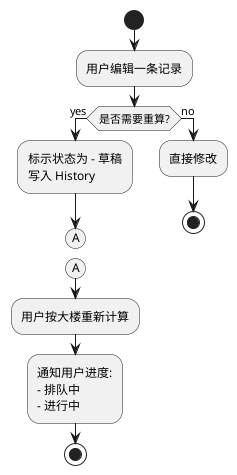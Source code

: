 
@startuml meter2
  start
  :用户编辑一条记录;
  if (是否需要重算?) then (yes)
    :标示状态为 - 草稿
    写入 History;
    (A)
    detach
    (A)
    :用户按大楼重新计算;
    :通知用户进度:
    - 排队中
    - 进行中;
    stop
  else (no)
    :直接修改;
    stop
  endif
@enduml
